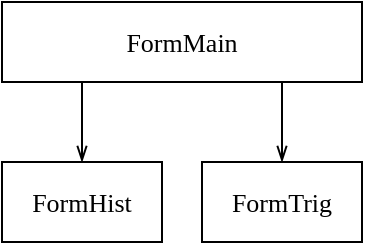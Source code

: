 <mxfile version="17.4.2" type="device"><diagram id="T1srlYNLhLKwMxK7I_0T" name="Страница 1"><mxGraphModel dx="288" dy="183" grid="1" gridSize="10" guides="1" tooltips="1" connect="1" arrows="1" fold="1" page="1" pageScale="1" pageWidth="827" pageHeight="1169" math="0" shadow="0"><root><mxCell id="0"/><mxCell id="1" parent="0"/><mxCell id="646PHLWHjAuuSmpu3W7H-1" value="FormMain" style="rounded=0;whiteSpace=wrap;html=1;fontSize=13;fontFamily=Times New Roman;" parent="1" vertex="1"><mxGeometry x="320" y="160" width="180" height="40" as="geometry"/></mxCell><mxCell id="646PHLWHjAuuSmpu3W7H-3" value="" style="endArrow=openThin;html=1;fontFamily=Times New Roman;fontSize=13;endFill=0;rounded=0;edgeStyle=orthogonalEdgeStyle;exitX=0.25;exitY=1;exitDx=0;exitDy=0;" parent="1" edge="1"><mxGeometry width="50" height="50" relative="1" as="geometry"><mxPoint x="460" y="200" as="sourcePoint"/><mxPoint x="460" y="240" as="targetPoint"/><Array as="points"><mxPoint x="460" y="240"/></Array></mxGeometry></mxCell><mxCell id="646PHLWHjAuuSmpu3W7H-4" value="" style="endArrow=openThin;html=1;fontFamily=Times New Roman;fontSize=13;endFill=0;rounded=0;edgeStyle=orthogonalEdgeStyle;exitX=0.25;exitY=1;exitDx=0;exitDy=0;" parent="1" edge="1"><mxGeometry width="50" height="50" relative="1" as="geometry"><mxPoint x="360" y="200" as="sourcePoint"/><mxPoint x="360" y="240" as="targetPoint"/><Array as="points"><mxPoint x="360" y="240"/></Array></mxGeometry></mxCell><mxCell id="646PHLWHjAuuSmpu3W7H-5" value="FormHist" style="rounded=0;whiteSpace=wrap;html=1;fontSize=13;fontFamily=Times New Roman;" parent="1" vertex="1"><mxGeometry x="320" y="240" width="80" height="40" as="geometry"/></mxCell><mxCell id="646PHLWHjAuuSmpu3W7H-6" value="FormTrig" style="rounded=0;whiteSpace=wrap;html=1;fontSize=13;fontFamily=Times New Roman;" parent="1" vertex="1"><mxGeometry x="420" y="240" width="80" height="40" as="geometry"/></mxCell></root></mxGraphModel></diagram></mxfile>